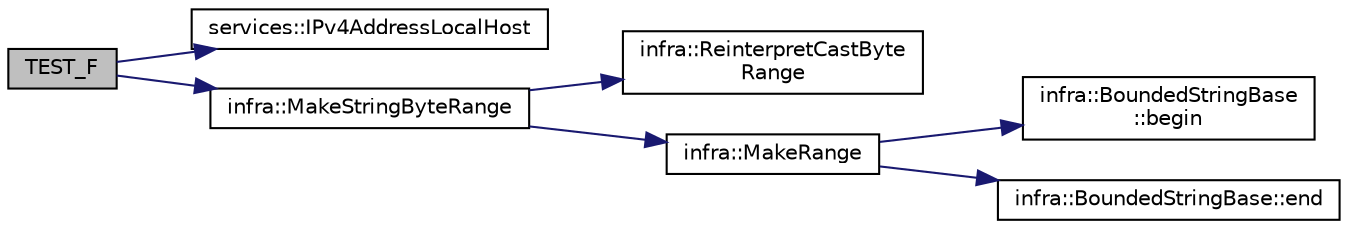 digraph "TEST_F"
{
 // INTERACTIVE_SVG=YES
  edge [fontname="Helvetica",fontsize="10",labelfontname="Helvetica",labelfontsize="10"];
  node [fontname="Helvetica",fontsize="10",shape=record];
  rankdir="LR";
  Node6 [label="TEST_F",height=0.2,width=0.4,color="black", fillcolor="grey75", style="filled", fontcolor="black"];
  Node6 -> Node7 [color="midnightblue",fontsize="10",style="solid",fontname="Helvetica"];
  Node7 [label="services::IPv4AddressLocalHost",height=0.2,width=0.4,color="black", fillcolor="white", style="filled",URL="$db/d91/namespaceservices.html#ab9d497434e9407ec865e99a5a6ecc15a"];
  Node6 -> Node8 [color="midnightblue",fontsize="10",style="solid",fontname="Helvetica"];
  Node8 [label="infra::MakeStringByteRange",height=0.2,width=0.4,color="black", fillcolor="white", style="filled",URL="$d0/de3/namespaceinfra.html#ada3a6e749c2700d472e0c09ea78eda20"];
  Node8 -> Node9 [color="midnightblue",fontsize="10",style="solid",fontname="Helvetica"];
  Node9 [label="infra::ReinterpretCastByte\lRange",height=0.2,width=0.4,color="black", fillcolor="white", style="filled",URL="$d0/de3/namespaceinfra.html#a74203fdf2e029d2667c7e4925092cc9a"];
  Node8 -> Node10 [color="midnightblue",fontsize="10",style="solid",fontname="Helvetica"];
  Node10 [label="infra::MakeRange",height=0.2,width=0.4,color="black", fillcolor="white", style="filled",URL="$d0/de3/namespaceinfra.html#afe38b7d4318537de2f28b244211c4275"];
  Node10 -> Node11 [color="midnightblue",fontsize="10",style="solid",fontname="Helvetica"];
  Node11 [label="infra::BoundedStringBase\l::begin",height=0.2,width=0.4,color="black", fillcolor="white", style="filled",URL="$d1/d2a/classinfra_1_1_bounded_string_base.html#aef23e4250cad2fdc69ccc39f68734233"];
  Node10 -> Node12 [color="midnightblue",fontsize="10",style="solid",fontname="Helvetica"];
  Node12 [label="infra::BoundedStringBase::end",height=0.2,width=0.4,color="black", fillcolor="white", style="filled",URL="$d1/d2a/classinfra_1_1_bounded_string_base.html#af5021f1ea3898146d0a55c2895f07dbf"];
}
